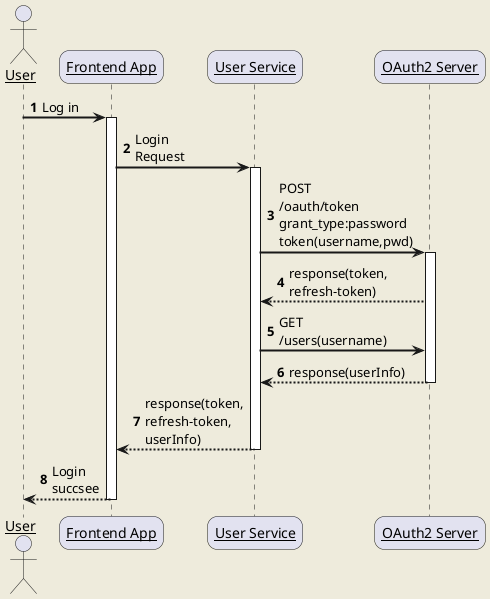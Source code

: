 @startuml
skinparam backgroundColor #EEEBDC
skinparam handwritten false
skinparam sequenceArrowThickness 2
skinparam roundcorner 20
skinparam maxmessagesize 60
skinparam sequenceParticipant underline

actor User
participant "Frontend App" as Frontend
participant "User Service" as UserService
participant "OAuth2 Server" as OAuth

autonumber 1
User -> Frontend: Log in
activate Frontend

Frontend -> UserService: Login Request
activate UserService

UserService -> OAuth: POST /oauth/token grant_type:password token(username,pwd)
activate OAuth
OAuth --> UserService: response(token, refresh-token)
UserService -> OAuth: GET /users(username)
OAuth --> UserService: response(userInfo)
deactivate OAuth

UserService --> Frontend: response(token, refresh-token, userInfo)
deactivate UserService

Frontend --> User: Login succsee
deactivate Frontend
@enduml